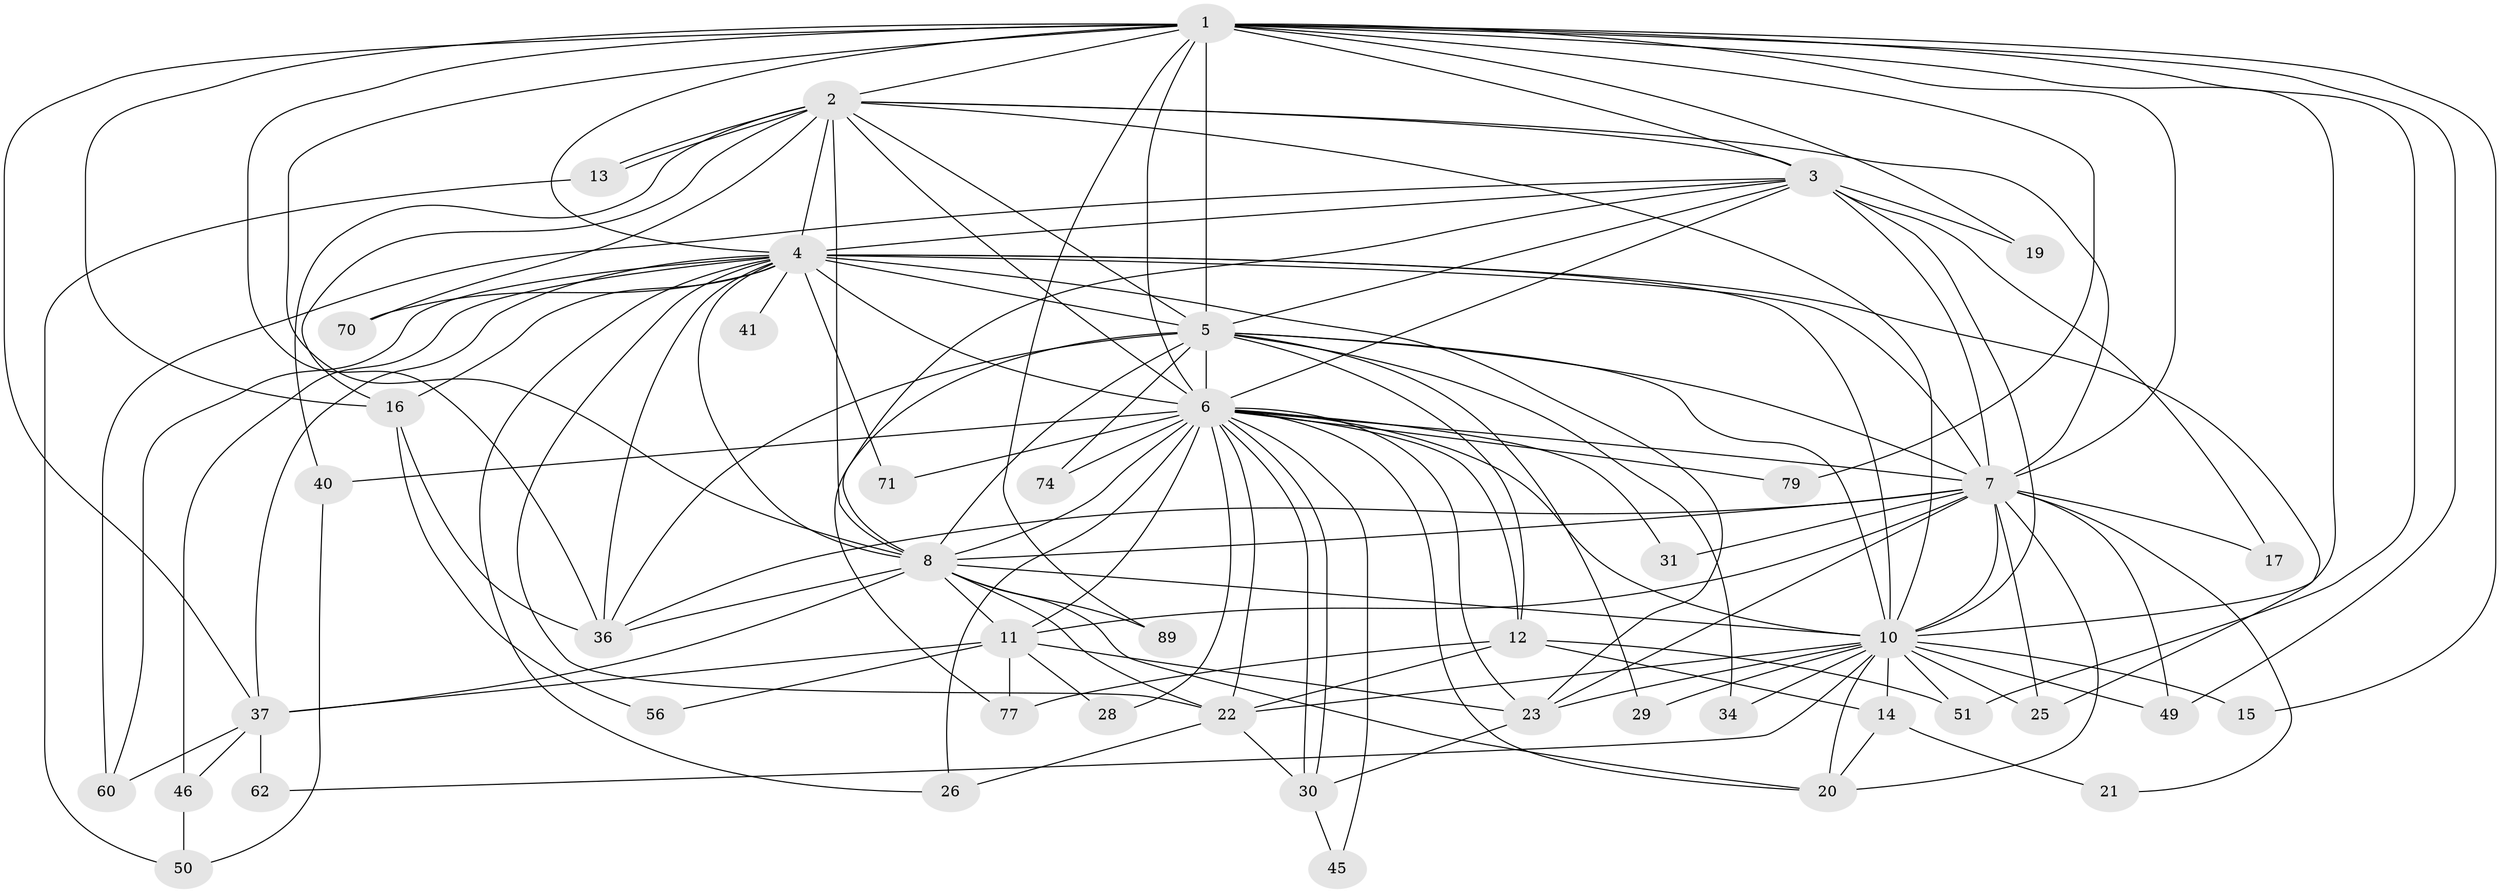 // original degree distribution, {21: 0.010752688172043012, 14: 0.010752688172043012, 12: 0.021505376344086023, 18: 0.021505376344086023, 16: 0.010752688172043012, 29: 0.010752688172043012, 22: 0.021505376344086023, 15: 0.010752688172043012, 6: 0.03225806451612903, 3: 0.16129032258064516, 4: 0.06451612903225806, 2: 0.5806451612903226, 7: 0.010752688172043012, 5: 0.010752688172043012, 8: 0.021505376344086023}
// Generated by graph-tools (version 1.1) at 2025/14/03/09/25 04:14:14]
// undirected, 46 vertices, 135 edges
graph export_dot {
graph [start="1"]
  node [color=gray90,style=filled];
  1;
  2;
  3;
  4 [super="+35+9+75+57+43+44"];
  5 [super="+64"];
  6;
  7 [super="+27+66+24"];
  8;
  10;
  11 [super="+53+18+88"];
  12;
  13;
  14;
  15;
  16 [super="+47"];
  17;
  19 [super="+91"];
  20 [super="+48+39"];
  21;
  22 [super="+78+63"];
  23 [super="+58+33+81+92"];
  25;
  26;
  28;
  29;
  30 [super="+32"];
  31;
  34;
  36 [super="+55+42+93+68+59"];
  37 [super="+54+69+38"];
  40;
  41;
  45;
  46;
  49 [super="+87+76"];
  50 [super="+90"];
  51 [super="+85"];
  56;
  60 [super="+61"];
  62;
  70;
  71;
  74;
  77 [super="+82"];
  79;
  89;
  1 -- 2;
  1 -- 3;
  1 -- 4 [weight=3];
  1 -- 5;
  1 -- 6;
  1 -- 7 [weight=2];
  1 -- 8;
  1 -- 10;
  1 -- 15;
  1 -- 19 [weight=2];
  1 -- 37;
  1 -- 51;
  1 -- 79;
  1 -- 89;
  1 -- 36;
  1 -- 49;
  1 -- 16;
  2 -- 3;
  2 -- 4 [weight=2];
  2 -- 5;
  2 -- 6;
  2 -- 7;
  2 -- 8;
  2 -- 10;
  2 -- 13;
  2 -- 13;
  2 -- 16;
  2 -- 40;
  2 -- 70;
  3 -- 4 [weight=2];
  3 -- 5;
  3 -- 6;
  3 -- 7;
  3 -- 8;
  3 -- 10;
  3 -- 17;
  3 -- 19;
  3 -- 60;
  4 -- 5 [weight=3];
  4 -- 6 [weight=4];
  4 -- 7 [weight=3];
  4 -- 8 [weight=2];
  4 -- 10 [weight=3];
  4 -- 41 [weight=2];
  4 -- 70;
  4 -- 71;
  4 -- 36 [weight=2];
  4 -- 46;
  4 -- 16;
  4 -- 23;
  4 -- 25 [weight=2];
  4 -- 26;
  4 -- 37;
  4 -- 22 [weight=2];
  4 -- 60;
  5 -- 6;
  5 -- 7;
  5 -- 8;
  5 -- 10;
  5 -- 12;
  5 -- 29;
  5 -- 34;
  5 -- 74;
  5 -- 77;
  5 -- 36;
  6 -- 7;
  6 -- 8;
  6 -- 10;
  6 -- 11 [weight=3];
  6 -- 12;
  6 -- 20;
  6 -- 22;
  6 -- 26;
  6 -- 28;
  6 -- 30;
  6 -- 30;
  6 -- 31;
  6 -- 40;
  6 -- 45;
  6 -- 71;
  6 -- 74;
  6 -- 79;
  6 -- 23 [weight=2];
  7 -- 8;
  7 -- 10;
  7 -- 11 [weight=2];
  7 -- 17;
  7 -- 21;
  7 -- 23;
  7 -- 25;
  7 -- 31;
  7 -- 49 [weight=2];
  7 -- 36;
  7 -- 20;
  8 -- 10;
  8 -- 20;
  8 -- 89;
  8 -- 36;
  8 -- 22;
  8 -- 11;
  8 -- 37;
  10 -- 14;
  10 -- 15;
  10 -- 22;
  10 -- 25;
  10 -- 29;
  10 -- 34;
  10 -- 49;
  10 -- 51;
  10 -- 62;
  10 -- 20;
  10 -- 23 [weight=2];
  11 -- 28;
  11 -- 37 [weight=2];
  11 -- 56;
  11 -- 77;
  11 -- 23;
  12 -- 14;
  12 -- 77;
  12 -- 22;
  12 -- 51;
  13 -- 50;
  14 -- 21;
  14 -- 20;
  16 -- 36 [weight=2];
  16 -- 56;
  22 -- 26;
  22 -- 30;
  23 -- 30;
  30 -- 45;
  37 -- 46;
  37 -- 62;
  37 -- 60;
  40 -- 50;
  46 -- 50;
}
